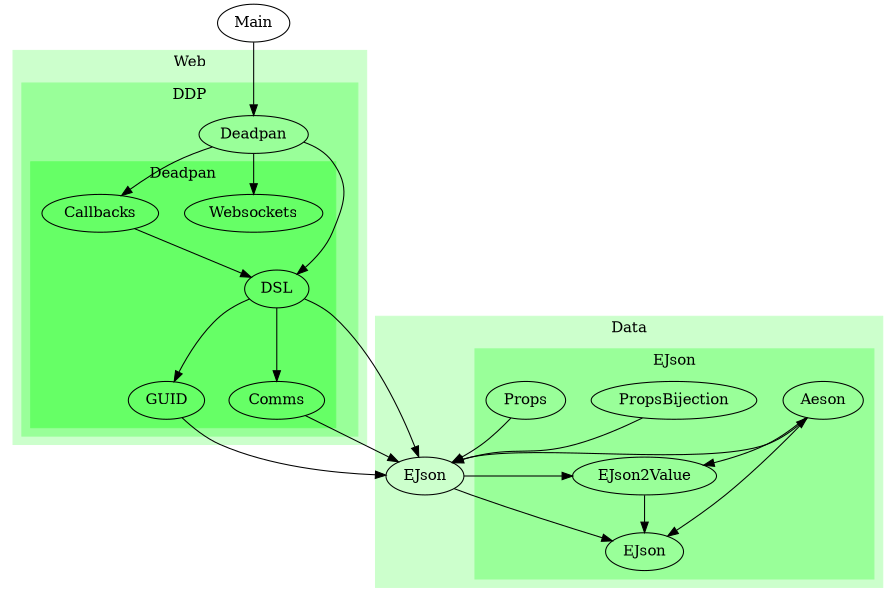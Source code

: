 digraph G {
size="6,4";
ratio="fill";
u6[label="Main"];
subgraph cluster_0 {
label="Data";
color="#ccffcc";
style="filled";
u5[label="EJson"];
subgraph cluster_1 {
label="EJson";
color="#99ff99";
style="filled";
u4[label="PropsBijection"];
u3[label="Props"];
u2[label="EJson2Value"];
u1[label="EJson"];
u0[label="Aeson"];

}

}
subgraph cluster_2 {
label="Web";
color="#ccffcc";
style="filled";
subgraph cluster_3 {
label="DDP";
color="#99ff99";
style="filled";
u12[label="Deadpan"];
subgraph cluster_4 {
label="Deadpan";
color="#66ff66";
style="filled";
u11[label="Websockets"];
u10[label="GUID"];
u9[label="DSL"];
u8[label="Comms"];
u7[label="Callbacks"];

}

}

}
u0 -> u1;
u0 -> u2;
u2 -> u1;
u3 -> u5;
u4 -> u5;
u5 -> u0;
u5 -> u1;
u5 -> u2;
u6 -> u12;
u7 -> u9;
u8 -> u5;
u9 -> u5;
u9 -> u8;
u9 -> u10;
u10 -> u5;
u12 -> u7;
u12 -> u9;
u12 -> u11;

}

